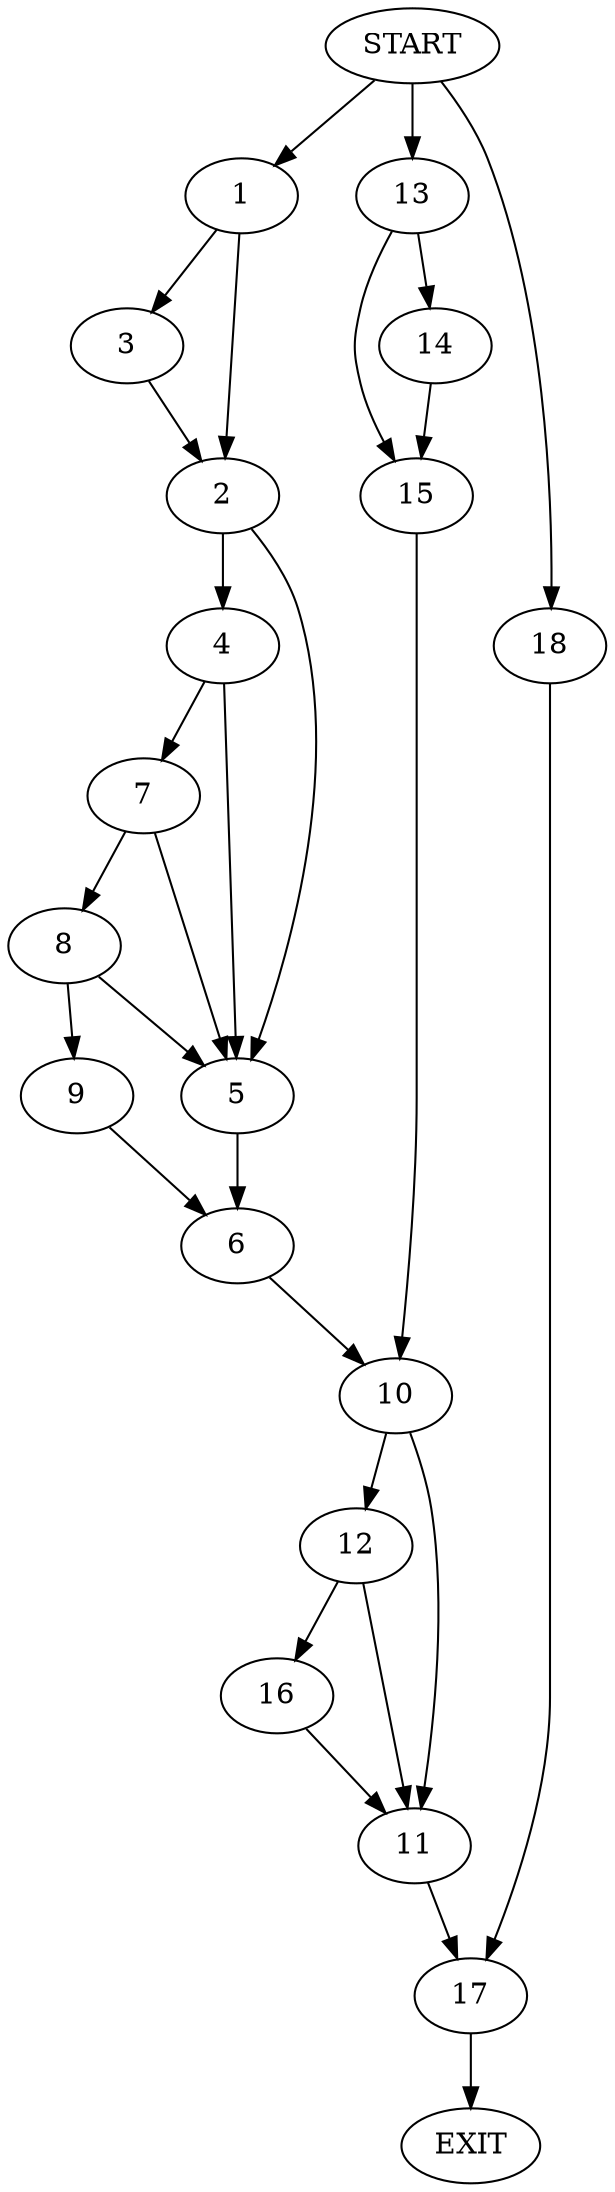 digraph {
0 [label="START"]
19 [label="EXIT"]
0 -> 1
1 -> 2
1 -> 3
3 -> 2
2 -> 4
2 -> 5
5 -> 6
4 -> 5
4 -> 7
7 -> 5
7 -> 8
8 -> 9
8 -> 5
9 -> 6
6 -> 10
10 -> 11
10 -> 12
0 -> 13
13 -> 14
13 -> 15
14 -> 15
15 -> 10
12 -> 11
12 -> 16
11 -> 17
16 -> 11
17 -> 19
0 -> 18
18 -> 17
}
